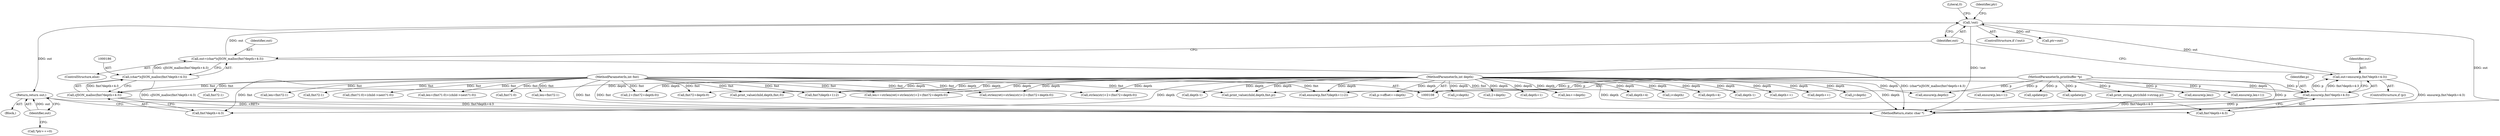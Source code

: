 digraph "0_iperf_91f2fa59e8ed80dfbf400add0164ee0e508e412a_42@pointer" {
"1000239" [label="(Return,return out;)"];
"1000240" [label="(Identifier,out)"];
"1000195" [label="(Call,!out)"];
"1000183" [label="(Call,out=(char*)cJSON_malloc(fmt?depth+4:3))"];
"1000185" [label="(Call,(char*)cJSON_malloc(fmt?depth+4:3))"];
"1000187" [label="(Call,cJSON_malloc(fmt?depth+4:3))"];
"1000111" [label="(MethodParameterIn,int fmt)"];
"1000110" [label="(MethodParameterIn,int depth)"];
"1000172" [label="(Call,out=ensure(p,fmt?depth+4:3))"];
"1000174" [label="(Call,ensure(p,fmt?depth+4:3))"];
"1000112" [label="(MethodParameterIn,printbuffer *p)"];
"1000572" [label="(Call,print_value(child,depth,fmt,0))"];
"1000444" [label="(Call,fmt?(depth+1):2)"];
"1000182" [label="(ControlStructure,else)"];
"1000325" [label="(Call,p->offset+=depth)"];
"1000387" [label="(Call,(fmt?1:0)+(child->next?1:0))"];
"1000188" [label="(Call,fmt?depth+4:3)"];
"1000385" [label="(Call,len=(fmt?1:0)+(child->next?1:0))"];
"1000198" [label="(Literal,0)"];
"1000388" [label="(Call,fmt?1:0)"];
"1000196" [label="(Identifier,out)"];
"1000175" [label="(Identifier,p)"];
"1000330" [label="(Call,print_string_ptr(child->string,p))"];
"1000374" [label="(Call,print_value(child,depth,fmt,p))"];
"1000586" [label="(Call,strlen(str)+2+(fmt?2+depth:0))"];
"1000315" [label="(Call,j<depth)"];
"1000349" [label="(Call,ensure(p,len))"];
"1000593" [label="(Call,2+depth)"];
"1000804" [label="(MethodReturn,static char *)"];
"1000257" [label="(Call,ensure(p,len+1))"];
"1000446" [label="(Call,depth+1)"];
"1000194" [label="(ControlStructure,if (!out))"];
"1000249" [label="(Call,len=fmt?2:1)"];
"1000545" [label="(Call,len+=depth)"];
"1000303" [label="(Call,ensure(p,depth))"];
"1000111" [label="(MethodParameterIn,int fmt)"];
"1000110" [label="(MethodParameterIn,int depth)"];
"1000251" [label="(Call,fmt?2:1)"];
"1000184" [label="(Identifier,out)"];
"1000190" [label="(Call,depth+4)"];
"1000219" [label="(Call,i<depth)"];
"1000589" [label="(Call,2+(fmt?2+depth:0))"];
"1000169" [label="(Block,)"];
"1000591" [label="(Call,fmt?2+depth:0)"];
"1000200" [label="(Identifier,ptr)"];
"1000183" [label="(Call,out=(char*)cJSON_malloc(fmt?depth+4:3))"];
"1000178" [label="(Call,depth+4)"];
"1000341" [label="(Call,len=fmt?2:1)"];
"1000240" [label="(Identifier,out)"];
"1000782" [label="(Call,depth-1)"];
"1000187" [label="(Call,cJSON_malloc(fmt?depth+4:3))"];
"1000541" [label="(Call,depth++)"];
"1000293" [label="(Call,depth++)"];
"1000112" [label="(MethodParameterIn,printbuffer *p)"];
"1000692" [label="(Call,j<depth)"];
"1000400" [label="(Call,ensure(p,len+1))"];
"1000195" [label="(Call,!out)"];
"1000383" [label="(Call,update(p))"];
"1000176" [label="(Call,fmt?depth+4:3)"];
"1000463" [label="(Call,depth-1)"];
"1000343" [label="(Call,fmt?2:1)"];
"1000174" [label="(Call,ensure(p,fmt?depth+4:3))"];
"1000170" [label="(ControlStructure,if (p))"];
"1000173" [label="(Identifier,out)"];
"1000234" [label="(Call,*ptr++=0)"];
"1000339" [label="(Call,update(p))"];
"1000172" [label="(Call,out=ensure(p,fmt?depth+4:3))"];
"1000185" [label="(Call,(char*)cJSON_malloc(fmt?depth+4:3))"];
"1000199" [label="(Call,ptr=out)"];
"1000442" [label="(Call,ensure(p,fmt?(depth+1):2))"];
"1000581" [label="(Call,len+=strlen(ret)+strlen(str)+2+(fmt?2+depth:0))"];
"1000583" [label="(Call,strlen(ret)+strlen(str)+2+(fmt?2+depth:0))"];
"1000239" [label="(Return,return out;)"];
"1000239" -> "1000169"  [label="AST: "];
"1000239" -> "1000240"  [label="CFG: "];
"1000240" -> "1000239"  [label="AST: "];
"1000804" -> "1000239"  [label="CFG: "];
"1000239" -> "1000804"  [label="DDG: <RET>"];
"1000240" -> "1000239"  [label="DDG: out"];
"1000195" -> "1000239"  [label="DDG: out"];
"1000240" -> "1000234"  [label="CFG: "];
"1000195" -> "1000194"  [label="AST: "];
"1000195" -> "1000196"  [label="CFG: "];
"1000196" -> "1000195"  [label="AST: "];
"1000198" -> "1000195"  [label="CFG: "];
"1000200" -> "1000195"  [label="CFG: "];
"1000195" -> "1000804"  [label="DDG: !out"];
"1000195" -> "1000804"  [label="DDG: out"];
"1000183" -> "1000195"  [label="DDG: out"];
"1000172" -> "1000195"  [label="DDG: out"];
"1000195" -> "1000199"  [label="DDG: out"];
"1000183" -> "1000182"  [label="AST: "];
"1000183" -> "1000185"  [label="CFG: "];
"1000184" -> "1000183"  [label="AST: "];
"1000185" -> "1000183"  [label="AST: "];
"1000196" -> "1000183"  [label="CFG: "];
"1000183" -> "1000804"  [label="DDG: (char*)cJSON_malloc(fmt?depth+4:3)"];
"1000185" -> "1000183"  [label="DDG: cJSON_malloc(fmt?depth+4:3)"];
"1000185" -> "1000187"  [label="CFG: "];
"1000186" -> "1000185"  [label="AST: "];
"1000187" -> "1000185"  [label="AST: "];
"1000185" -> "1000804"  [label="DDG: cJSON_malloc(fmt?depth+4:3)"];
"1000187" -> "1000185"  [label="DDG: fmt?depth+4:3"];
"1000187" -> "1000188"  [label="CFG: "];
"1000188" -> "1000187"  [label="AST: "];
"1000187" -> "1000804"  [label="DDG: fmt?depth+4:3"];
"1000111" -> "1000187"  [label="DDG: fmt"];
"1000110" -> "1000187"  [label="DDG: depth"];
"1000111" -> "1000108"  [label="AST: "];
"1000111" -> "1000804"  [label="DDG: fmt"];
"1000111" -> "1000174"  [label="DDG: fmt"];
"1000111" -> "1000176"  [label="DDG: fmt"];
"1000111" -> "1000188"  [label="DDG: fmt"];
"1000111" -> "1000249"  [label="DDG: fmt"];
"1000111" -> "1000251"  [label="DDG: fmt"];
"1000111" -> "1000341"  [label="DDG: fmt"];
"1000111" -> "1000343"  [label="DDG: fmt"];
"1000111" -> "1000374"  [label="DDG: fmt"];
"1000111" -> "1000385"  [label="DDG: fmt"];
"1000111" -> "1000387"  [label="DDG: fmt"];
"1000111" -> "1000388"  [label="DDG: fmt"];
"1000111" -> "1000442"  [label="DDG: fmt"];
"1000111" -> "1000444"  [label="DDG: fmt"];
"1000111" -> "1000572"  [label="DDG: fmt"];
"1000111" -> "1000581"  [label="DDG: fmt"];
"1000111" -> "1000583"  [label="DDG: fmt"];
"1000111" -> "1000586"  [label="DDG: fmt"];
"1000111" -> "1000589"  [label="DDG: fmt"];
"1000111" -> "1000591"  [label="DDG: fmt"];
"1000110" -> "1000108"  [label="AST: "];
"1000110" -> "1000804"  [label="DDG: depth"];
"1000110" -> "1000174"  [label="DDG: depth"];
"1000110" -> "1000176"  [label="DDG: depth"];
"1000110" -> "1000178"  [label="DDG: depth"];
"1000110" -> "1000188"  [label="DDG: depth"];
"1000110" -> "1000190"  [label="DDG: depth"];
"1000110" -> "1000219"  [label="DDG: depth"];
"1000110" -> "1000293"  [label="DDG: depth"];
"1000110" -> "1000303"  [label="DDG: depth"];
"1000110" -> "1000315"  [label="DDG: depth"];
"1000110" -> "1000325"  [label="DDG: depth"];
"1000110" -> "1000374"  [label="DDG: depth"];
"1000110" -> "1000442"  [label="DDG: depth"];
"1000110" -> "1000444"  [label="DDG: depth"];
"1000110" -> "1000446"  [label="DDG: depth"];
"1000110" -> "1000463"  [label="DDG: depth"];
"1000110" -> "1000541"  [label="DDG: depth"];
"1000110" -> "1000545"  [label="DDG: depth"];
"1000110" -> "1000572"  [label="DDG: depth"];
"1000110" -> "1000581"  [label="DDG: depth"];
"1000110" -> "1000583"  [label="DDG: depth"];
"1000110" -> "1000586"  [label="DDG: depth"];
"1000110" -> "1000589"  [label="DDG: depth"];
"1000110" -> "1000591"  [label="DDG: depth"];
"1000110" -> "1000593"  [label="DDG: depth"];
"1000110" -> "1000692"  [label="DDG: depth"];
"1000110" -> "1000782"  [label="DDG: depth"];
"1000172" -> "1000170"  [label="AST: "];
"1000172" -> "1000174"  [label="CFG: "];
"1000173" -> "1000172"  [label="AST: "];
"1000174" -> "1000172"  [label="AST: "];
"1000196" -> "1000172"  [label="CFG: "];
"1000172" -> "1000804"  [label="DDG: ensure(p,fmt?depth+4:3)"];
"1000174" -> "1000172"  [label="DDG: p"];
"1000174" -> "1000172"  [label="DDG: fmt?depth+4:3"];
"1000174" -> "1000176"  [label="CFG: "];
"1000175" -> "1000174"  [label="AST: "];
"1000176" -> "1000174"  [label="AST: "];
"1000174" -> "1000804"  [label="DDG: fmt?depth+4:3"];
"1000174" -> "1000804"  [label="DDG: p"];
"1000112" -> "1000174"  [label="DDG: p"];
"1000112" -> "1000108"  [label="AST: "];
"1000112" -> "1000804"  [label="DDG: p"];
"1000112" -> "1000257"  [label="DDG: p"];
"1000112" -> "1000303"  [label="DDG: p"];
"1000112" -> "1000330"  [label="DDG: p"];
"1000112" -> "1000339"  [label="DDG: p"];
"1000112" -> "1000349"  [label="DDG: p"];
"1000112" -> "1000374"  [label="DDG: p"];
"1000112" -> "1000383"  [label="DDG: p"];
"1000112" -> "1000400"  [label="DDG: p"];
"1000112" -> "1000442"  [label="DDG: p"];
}
